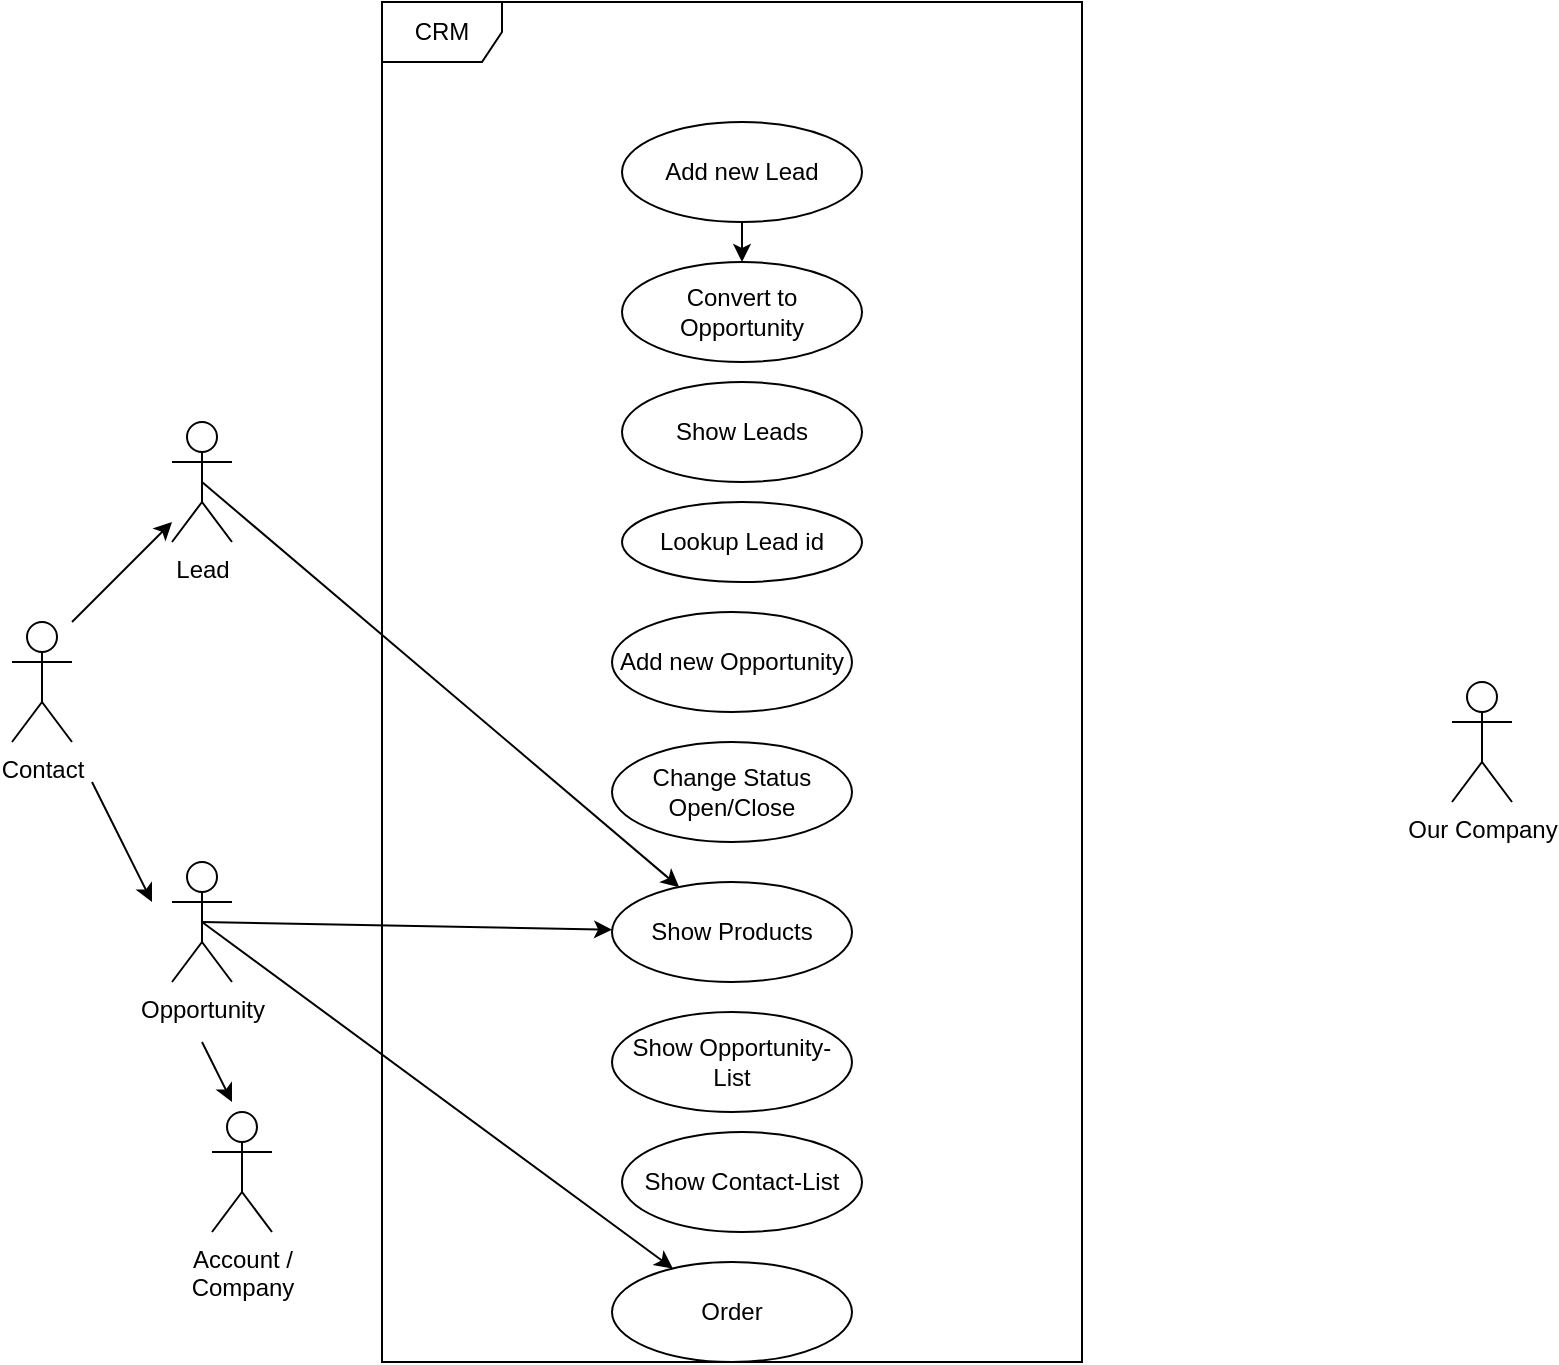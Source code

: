 <mxfile version="14.6.13" type="device"><diagram id="xC-vOW-y_FnWOpV1j9T_" name="Seite-1"><mxGraphModel dx="1086" dy="806" grid="1" gridSize="10" guides="1" tooltips="1" connect="1" arrows="1" fold="1" page="1" pageScale="1" pageWidth="827" pageHeight="1169" math="0" shadow="0"><root><mxCell id="0"/><mxCell id="1" parent="0"/><mxCell id="jA6FAaFJSg091t-DWF3c-1" value="CRM" style="shape=umlFrame;whiteSpace=wrap;html=1;" vertex="1" parent="1"><mxGeometry x="205" y="30" width="350" height="680" as="geometry"/></mxCell><mxCell id="jA6FAaFJSg091t-DWF3c-24" style="edgeStyle=none;rounded=0;orthogonalLoop=1;jettySize=auto;html=1;exitX=0.5;exitY=0.5;exitDx=0;exitDy=0;exitPerimeter=0;" edge="1" parent="1" source="jA6FAaFJSg091t-DWF3c-2" target="jA6FAaFJSg091t-DWF3c-17"><mxGeometry relative="1" as="geometry"/></mxCell><mxCell id="jA6FAaFJSg091t-DWF3c-2" value="Lead" style="shape=umlActor;verticalLabelPosition=bottom;verticalAlign=top;html=1;" vertex="1" parent="1"><mxGeometry x="100" y="240" width="30" height="60" as="geometry"/></mxCell><mxCell id="jA6FAaFJSg091t-DWF3c-25" style="edgeStyle=none;rounded=0;orthogonalLoop=1;jettySize=auto;html=1;exitX=0.5;exitY=0.5;exitDx=0;exitDy=0;exitPerimeter=0;" edge="1" parent="1" source="jA6FAaFJSg091t-DWF3c-3" target="jA6FAaFJSg091t-DWF3c-17"><mxGeometry relative="1" as="geometry"/></mxCell><mxCell id="jA6FAaFJSg091t-DWF3c-28" style="edgeStyle=none;rounded=0;orthogonalLoop=1;jettySize=auto;html=1;exitX=0.5;exitY=0.5;exitDx=0;exitDy=0;exitPerimeter=0;" edge="1" parent="1" source="jA6FAaFJSg091t-DWF3c-3" target="jA6FAaFJSg091t-DWF3c-26"><mxGeometry relative="1" as="geometry"/></mxCell><mxCell id="jA6FAaFJSg091t-DWF3c-3" value="Opportunity" style="shape=umlActor;verticalLabelPosition=bottom;verticalAlign=top;html=1;" vertex="1" parent="1"><mxGeometry x="100" y="460" width="30" height="60" as="geometry"/></mxCell><mxCell id="jA6FAaFJSg091t-DWF3c-5" value="Contact" style="shape=umlActor;verticalLabelPosition=bottom;verticalAlign=top;html=1;" vertex="1" parent="1"><mxGeometry x="20" y="340" width="30" height="60" as="geometry"/></mxCell><mxCell id="jA6FAaFJSg091t-DWF3c-6" value="Our Company" style="shape=umlActor;verticalLabelPosition=bottom;verticalAlign=top;html=1;" vertex="1" parent="1"><mxGeometry x="740" y="370" width="30" height="60" as="geometry"/></mxCell><mxCell id="jA6FAaFJSg091t-DWF3c-7" value="Add new Lead" style="ellipse;whiteSpace=wrap;html=1;" vertex="1" parent="1"><mxGeometry x="325" y="90" width="120" height="50" as="geometry"/></mxCell><mxCell id="jA6FAaFJSg091t-DWF3c-8" value="Convert to Opportunity" style="ellipse;whiteSpace=wrap;html=1;" vertex="1" parent="1"><mxGeometry x="325" y="160" width="120" height="50" as="geometry"/></mxCell><mxCell id="jA6FAaFJSg091t-DWF3c-10" value="" style="endArrow=classic;html=1;entryX=0.5;entryY=0;entryDx=0;entryDy=0;" edge="1" parent="1" source="jA6FAaFJSg091t-DWF3c-7" target="jA6FAaFJSg091t-DWF3c-8"><mxGeometry width="50" height="50" relative="1" as="geometry"><mxPoint x="390" y="440" as="sourcePoint"/><mxPoint x="440" y="390" as="targetPoint"/></mxGeometry></mxCell><mxCell id="jA6FAaFJSg091t-DWF3c-11" value="Show Leads" style="ellipse;whiteSpace=wrap;html=1;" vertex="1" parent="1"><mxGeometry x="325" y="220" width="120" height="50" as="geometry"/></mxCell><mxCell id="jA6FAaFJSg091t-DWF3c-12" value="Lookup Lead id&lt;br&gt;" style="ellipse;whiteSpace=wrap;html=1;" vertex="1" parent="1"><mxGeometry x="325" y="280" width="120" height="40" as="geometry"/></mxCell><mxCell id="jA6FAaFJSg091t-DWF3c-13" value="" style="endArrow=classic;html=1;" edge="1" parent="1"><mxGeometry width="50" height="50" relative="1" as="geometry"><mxPoint x="50" y="340" as="sourcePoint"/><mxPoint x="100" y="290" as="targetPoint"/></mxGeometry></mxCell><mxCell id="jA6FAaFJSg091t-DWF3c-14" value="" style="endArrow=classic;html=1;" edge="1" parent="1"><mxGeometry width="50" height="50" relative="1" as="geometry"><mxPoint x="60" y="420" as="sourcePoint"/><mxPoint x="90" y="480" as="targetPoint"/></mxGeometry></mxCell><mxCell id="jA6FAaFJSg091t-DWF3c-15" value="Add new Opportunity" style="ellipse;whiteSpace=wrap;html=1;" vertex="1" parent="1"><mxGeometry x="320" y="335" width="120" height="50" as="geometry"/></mxCell><mxCell id="jA6FAaFJSg091t-DWF3c-16" value="Change Status&lt;br&gt;Open/Close" style="ellipse;whiteSpace=wrap;html=1;" vertex="1" parent="1"><mxGeometry x="320" y="400" width="120" height="50" as="geometry"/></mxCell><mxCell id="jA6FAaFJSg091t-DWF3c-17" value="Show Products" style="ellipse;whiteSpace=wrap;html=1;" vertex="1" parent="1"><mxGeometry x="320" y="470" width="120" height="50" as="geometry"/></mxCell><mxCell id="jA6FAaFJSg091t-DWF3c-18" value="Account / &lt;br&gt;Company" style="shape=umlActor;verticalLabelPosition=bottom;verticalAlign=top;html=1;" vertex="1" parent="1"><mxGeometry x="120" y="585" width="30" height="60" as="geometry"/></mxCell><mxCell id="jA6FAaFJSg091t-DWF3c-19" value="" style="endArrow=classic;html=1;" edge="1" parent="1"><mxGeometry width="50" height="50" relative="1" as="geometry"><mxPoint x="115" y="550" as="sourcePoint"/><mxPoint x="130" y="580" as="targetPoint"/></mxGeometry></mxCell><mxCell id="jA6FAaFJSg091t-DWF3c-20" value="Show Opportunity-List" style="ellipse;whiteSpace=wrap;html=1;" vertex="1" parent="1"><mxGeometry x="320" y="535" width="120" height="50" as="geometry"/></mxCell><mxCell id="jA6FAaFJSg091t-DWF3c-21" value="Show Contact-List" style="ellipse;whiteSpace=wrap;html=1;" vertex="1" parent="1"><mxGeometry x="325" y="595" width="120" height="50" as="geometry"/></mxCell><mxCell id="jA6FAaFJSg091t-DWF3c-26" value="Order" style="ellipse;whiteSpace=wrap;html=1;" vertex="1" parent="1"><mxGeometry x="320" y="660" width="120" height="50" as="geometry"/></mxCell></root></mxGraphModel></diagram></mxfile>